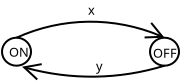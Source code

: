 <?xml version="1.0" encoding="UTF-8"?>
<dia:diagram xmlns:dia="http://www.lysator.liu.se/~alla/dia/"><dia:layer name="Fondo" visible="true"><dia:object type="Standard - Ellipse" version="0" id="O0"><dia:attribute name="obj_pos"><dia:point val="1.9,2.45"/></dia:attribute><dia:attribute name="obj_bb"><dia:rectangle val="1.85,2.4;3.4,3.9"/></dia:attribute><dia:attribute name="elem_corner"><dia:point val="1.9,2.45"/></dia:attribute><dia:attribute name="elem_width"><dia:real val="1.45"/></dia:attribute><dia:attribute name="elem_height"><dia:real val="1.4"/></dia:attribute></dia:object><dia:object type="Standard - Ellipse" version="0" id="O1"><dia:attribute name="obj_pos"><dia:point val="9.3,2.45"/></dia:attribute><dia:attribute name="obj_bb"><dia:rectangle val="9.25,2.4;10.8,3.9"/></dia:attribute><dia:attribute name="elem_corner"><dia:point val="9.3,2.45"/></dia:attribute><dia:attribute name="elem_width"><dia:real val="1.45"/></dia:attribute><dia:attribute name="elem_height"><dia:real val="1.4"/></dia:attribute></dia:object><dia:object type="Standard - Text" version="0" id="O2"><dia:attribute name="obj_pos"><dia:point val="2.25,3.4"/></dia:attribute><dia:attribute name="obj_bb"><dia:rectangle val="2.228,2.728;3.15,3.845"/></dia:attribute><dia:attribute name="text"><dia:composite type="text"><dia:attribute name="string"><dia:string>#ON#</dia:string></dia:attribute><dia:attribute name="font"><dia:font family="sans" style="0" name="Courier"/></dia:attribute><dia:attribute name="height"><dia:real val="0.8"/></dia:attribute><dia:attribute name="pos"><dia:point val="2.25,3.4"/></dia:attribute><dia:attribute name="color"><dia:color val="#000000"/></dia:attribute><dia:attribute name="alignment"><dia:enum val="0"/></dia:attribute></dia:composite></dia:attribute></dia:object><dia:object type="Standard - Text" version="0" id="O3"><dia:attribute name="obj_pos"><dia:point val="9.45,3.45"/></dia:attribute><dia:attribute name="obj_bb"><dia:rectangle val="9.428,2.777;10.6,4.695"/></dia:attribute><dia:attribute name="text"><dia:composite type="text"><dia:attribute name="string"><dia:string>#OFF
#</dia:string></dia:attribute><dia:attribute name="font"><dia:font family="sans" style="0" name="Courier"/></dia:attribute><dia:attribute name="height"><dia:real val="0.8"/></dia:attribute><dia:attribute name="pos"><dia:point val="9.45,3.45"/></dia:attribute><dia:attribute name="color"><dia:color val="#000000"/></dia:attribute><dia:attribute name="alignment"><dia:enum val="0"/></dia:attribute></dia:composite></dia:attribute></dia:object><dia:object type="Standard - Arc" version="0" id="O4"><dia:attribute name="obj_pos"><dia:point val="2.625,2.45"/></dia:attribute><dia:attribute name="obj_bb"><dia:rectangle val="2.575,1.6;10.075,3.25"/></dia:attribute><dia:attribute name="conn_endpoints"><dia:point val="2.625,2.45"/><dia:point val="10.025,2.45"/></dia:attribute><dia:attribute name="curve_distance"><dia:real val="-0.8"/></dia:attribute><dia:attribute name="end_arrow"><dia:enum val="1"/></dia:attribute><dia:attribute name="end_arrow_length"><dia:real val="0.8"/></dia:attribute><dia:attribute name="end_arrow_width"><dia:real val="0.8"/></dia:attribute><dia:connections><dia:connection handle="0" to="O0" connection="1"/><dia:connection handle="1" to="O1" connection="1"/></dia:connections></dia:object><dia:object type="Standard - Arc" version="0" id="O5"><dia:attribute name="obj_pos"><dia:point val="2.9,3.9"/></dia:attribute><dia:attribute name="obj_bb"><dia:rectangle val="2.844,3.1;10.075,4.449"/></dia:attribute><dia:attribute name="conn_endpoints"><dia:point val="2.9,3.9"/><dia:point val="10.025,3.85"/></dia:attribute><dia:attribute name="curve_distance"><dia:real val="0.524"/></dia:attribute><dia:attribute name="start_arrow"><dia:enum val="1"/></dia:attribute><dia:attribute name="start_arrow_length"><dia:real val="0.8"/></dia:attribute><dia:attribute name="start_arrow_width"><dia:real val="0.8"/></dia:attribute><dia:connections><dia:connection handle="1" to="O1" connection="6"/></dia:connections></dia:object><dia:object type="Standard - Text" version="0" id="O6"><dia:attribute name="obj_pos"><dia:point val="6.6,4.1"/></dia:attribute><dia:attribute name="obj_bb"><dia:rectangle val="6.577,3.428;6.9,4.545"/></dia:attribute><dia:attribute name="text"><dia:composite type="text"><dia:attribute name="string"><dia:string>#y#</dia:string></dia:attribute><dia:attribute name="font"><dia:font family="sans" style="0" name="Courier"/></dia:attribute><dia:attribute name="height"><dia:real val="0.8"/></dia:attribute><dia:attribute name="pos"><dia:point val="6.6,4.1"/></dia:attribute><dia:attribute name="color"><dia:color val="#000000"/></dia:attribute><dia:attribute name="alignment"><dia:enum val="0"/></dia:attribute></dia:composite></dia:attribute></dia:object><dia:object type="Standard - Text" version="0" id="O7"><dia:attribute name="obj_pos"><dia:point val="6.2,1.3"/></dia:attribute><dia:attribute name="obj_bb"><dia:rectangle val="6.2,0.627;6.522,1.745"/></dia:attribute><dia:attribute name="text"><dia:composite type="text"><dia:attribute name="string"><dia:string>#x#</dia:string></dia:attribute><dia:attribute name="font"><dia:font family="sans" style="0" name="Courier"/></dia:attribute><dia:attribute name="height"><dia:real val="0.8"/></dia:attribute><dia:attribute name="pos"><dia:point val="6.2,1.3"/></dia:attribute><dia:attribute name="color"><dia:color val="#000000"/></dia:attribute><dia:attribute name="alignment"><dia:enum val="0"/></dia:attribute></dia:composite></dia:attribute></dia:object></dia:layer></dia:diagram>
